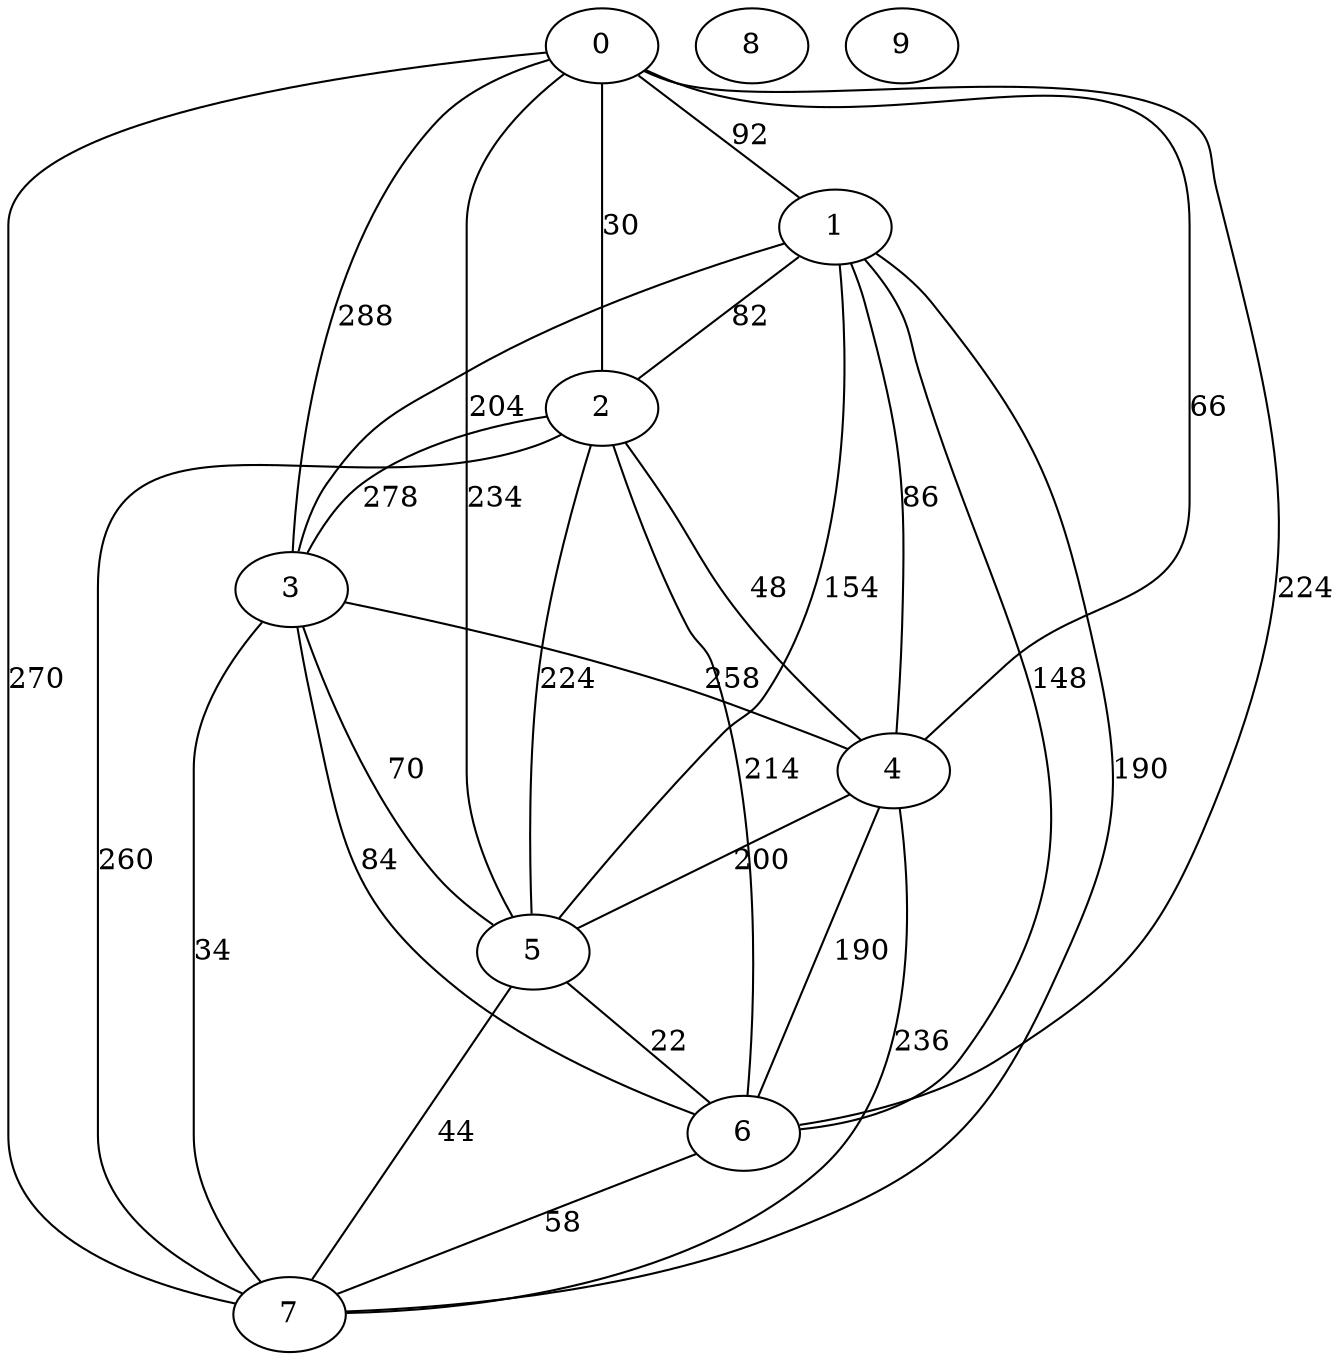 graph {
    0 [label="0"]
    1 [label="1"]
    2 [label="2"]
    3 [label="3"]
    4 [label="4"]
    5 [label="5"]
    6 [label="6"]
    7 [label="7"]
    8 [label="8"]
    9 [label="9"]
    0 -- 1 [label="92"]
    0 -- 2 [label="30"]
    0 -- 3 [label="288"]
    0 -- 4 [label="66"]
    0 -- 5 [label="234"]
    0 -- 6 [label="224"]
    0 -- 7 [label="270"]
    1 -- 2 [label="82"]
    1 -- 3 [label="204"]
    1 -- 4 [label="86"]
    1 -- 5 [label="154"]
    1 -- 6 [label="148"]
    1 -- 7 [label="190"]
    2 -- 3 [label="278"]
    2 -- 4 [label="48"]
    2 -- 5 [label="224"]
    2 -- 6 [label="214"]
    2 -- 7 [label="260"]
    3 -- 4 [label="258"]
    3 -- 5 [label="70"]
    3 -- 6 [label="84"]
    3 -- 7 [label="34"]
    4 -- 5 [label="200"]
    4 -- 6 [label="190"]
    4 -- 7 [label="236"]
    5 -- 6 [label="22"]
    5 -- 7 [label="44"]
    6 -- 7 [label="58"]
}

